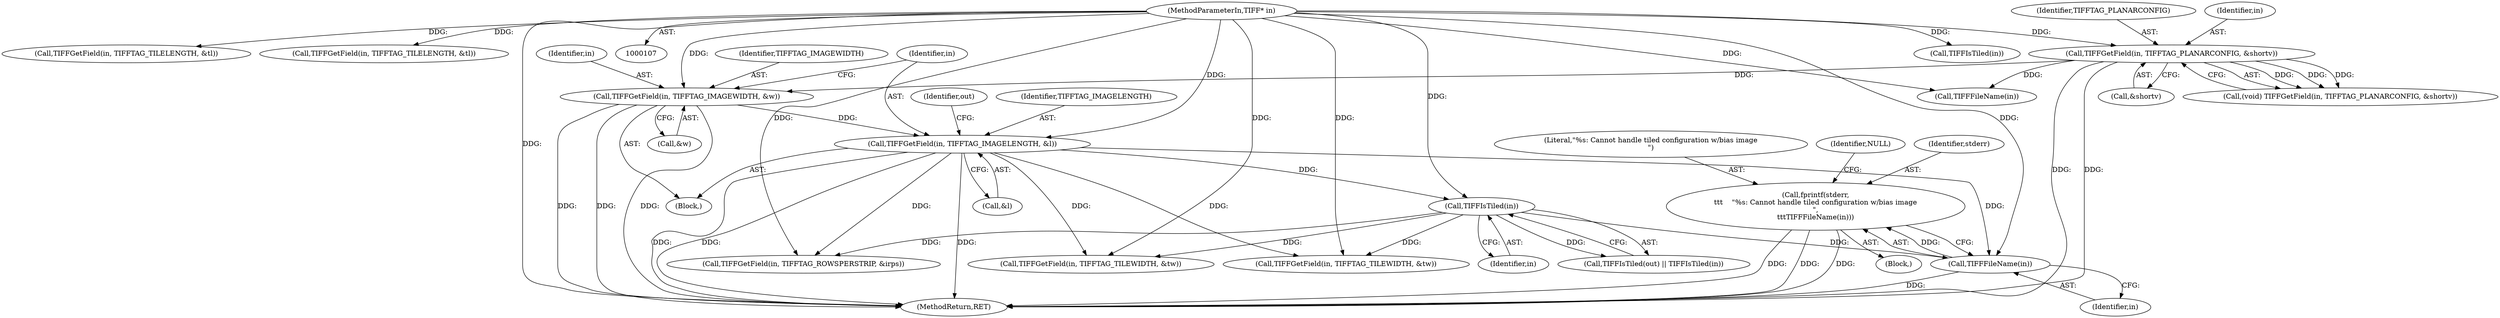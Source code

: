 digraph "1_libtiff_5c080298d59efa53264d7248bbe3a04660db6ef7_1@API" {
"1000189" [label="(Call,fprintf(stderr,\n\t\t\t    \"%s: Cannot handle tiled configuration w/bias image\n\",\n\t\t\tTIFFFileName(in)))"];
"1000192" [label="(Call,TIFFFileName(in))"];
"1000151" [label="(Call,TIFFGetField(in, TIFFTAG_IMAGELENGTH, &l))"];
"1000146" [label="(Call,TIFFGetField(in, TIFFTAG_IMAGEWIDTH, &w))"];
"1000121" [label="(Call,TIFFGetField(in, TIFFTAG_PLANARCONFIG, &shortv))"];
"1000108" [label="(MethodParameterIn,TIFF* in)"];
"1000161" [label="(Call,TIFFIsTiled(in))"];
"1000191" [label="(Literal,\"%s: Cannot handle tiled configuration w/bias image\n\")"];
"1000300" [label="(MethodReturn,RET)"];
"1000146" [label="(Call,TIFFGetField(in, TIFFTAG_IMAGEWIDTH, &w))"];
"1000112" [label="(Block,)"];
"1000231" [label="(Call,TIFFGetField(in, TIFFTAG_TILEWIDTH, &tw))"];
"1000122" [label="(Identifier,in)"];
"1000254" [label="(Call,TIFFIsTiled(in))"];
"1000195" [label="(Identifier,NULL)"];
"1000152" [label="(Identifier,in)"];
"1000148" [label="(Identifier,TIFFTAG_IMAGEWIDTH)"];
"1000192" [label="(Call,TIFFFileName(in))"];
"1000160" [label="(Identifier,out)"];
"1000147" [label="(Identifier,in)"];
"1000108" [label="(MethodParameterIn,TIFF* in)"];
"1000158" [label="(Call,TIFFIsTiled(out) || TIFFIsTiled(in))"];
"1000154" [label="(Call,&l)"];
"1000151" [label="(Call,TIFFGetField(in, TIFFTAG_IMAGELENGTH, &l))"];
"1000193" [label="(Identifier,in)"];
"1000171" [label="(Call,TIFFGetField(in, TIFFTAG_ROWSPERSTRIP, &irps))"];
"1000190" [label="(Identifier,stderr)"];
"1000236" [label="(Call,TIFFGetField(in, TIFFTAG_TILELENGTH, &tl))"];
"1000212" [label="(Call,TIFFGetField(in, TIFFTAG_TILELENGTH, &tl))"];
"1000149" [label="(Call,&w)"];
"1000202" [label="(Call,TIFFGetField(in, TIFFTAG_TILEWIDTH, &tw))"];
"1000153" [label="(Identifier,TIFFTAG_IMAGELENGTH)"];
"1000121" [label="(Call,TIFFGetField(in, TIFFTAG_PLANARCONFIG, &shortv))"];
"1000162" [label="(Identifier,in)"];
"1000142" [label="(Call,TIFFFileName(in))"];
"1000188" [label="(Block,)"];
"1000123" [label="(Identifier,TIFFTAG_PLANARCONFIG)"];
"1000161" [label="(Call,TIFFIsTiled(in))"];
"1000189" [label="(Call,fprintf(stderr,\n\t\t\t    \"%s: Cannot handle tiled configuration w/bias image\n\",\n\t\t\tTIFFFileName(in)))"];
"1000124" [label="(Call,&shortv)"];
"1000119" [label="(Call,(void) TIFFGetField(in, TIFFTAG_PLANARCONFIG, &shortv))"];
"1000189" -> "1000188"  [label="AST: "];
"1000189" -> "1000192"  [label="CFG: "];
"1000190" -> "1000189"  [label="AST: "];
"1000191" -> "1000189"  [label="AST: "];
"1000192" -> "1000189"  [label="AST: "];
"1000195" -> "1000189"  [label="CFG: "];
"1000189" -> "1000300"  [label="DDG: "];
"1000189" -> "1000300"  [label="DDG: "];
"1000189" -> "1000300"  [label="DDG: "];
"1000192" -> "1000189"  [label="DDG: "];
"1000192" -> "1000193"  [label="CFG: "];
"1000193" -> "1000192"  [label="AST: "];
"1000192" -> "1000300"  [label="DDG: "];
"1000151" -> "1000192"  [label="DDG: "];
"1000161" -> "1000192"  [label="DDG: "];
"1000108" -> "1000192"  [label="DDG: "];
"1000151" -> "1000112"  [label="AST: "];
"1000151" -> "1000154"  [label="CFG: "];
"1000152" -> "1000151"  [label="AST: "];
"1000153" -> "1000151"  [label="AST: "];
"1000154" -> "1000151"  [label="AST: "];
"1000160" -> "1000151"  [label="CFG: "];
"1000151" -> "1000300"  [label="DDG: "];
"1000151" -> "1000300"  [label="DDG: "];
"1000151" -> "1000300"  [label="DDG: "];
"1000146" -> "1000151"  [label="DDG: "];
"1000108" -> "1000151"  [label="DDG: "];
"1000151" -> "1000161"  [label="DDG: "];
"1000151" -> "1000171"  [label="DDG: "];
"1000151" -> "1000202"  [label="DDG: "];
"1000151" -> "1000231"  [label="DDG: "];
"1000146" -> "1000112"  [label="AST: "];
"1000146" -> "1000149"  [label="CFG: "];
"1000147" -> "1000146"  [label="AST: "];
"1000148" -> "1000146"  [label="AST: "];
"1000149" -> "1000146"  [label="AST: "];
"1000152" -> "1000146"  [label="CFG: "];
"1000146" -> "1000300"  [label="DDG: "];
"1000146" -> "1000300"  [label="DDG: "];
"1000146" -> "1000300"  [label="DDG: "];
"1000121" -> "1000146"  [label="DDG: "];
"1000108" -> "1000146"  [label="DDG: "];
"1000121" -> "1000119"  [label="AST: "];
"1000121" -> "1000124"  [label="CFG: "];
"1000122" -> "1000121"  [label="AST: "];
"1000123" -> "1000121"  [label="AST: "];
"1000124" -> "1000121"  [label="AST: "];
"1000119" -> "1000121"  [label="CFG: "];
"1000121" -> "1000300"  [label="DDG: "];
"1000121" -> "1000300"  [label="DDG: "];
"1000121" -> "1000119"  [label="DDG: "];
"1000121" -> "1000119"  [label="DDG: "];
"1000121" -> "1000119"  [label="DDG: "];
"1000108" -> "1000121"  [label="DDG: "];
"1000121" -> "1000142"  [label="DDG: "];
"1000108" -> "1000107"  [label="AST: "];
"1000108" -> "1000300"  [label="DDG: "];
"1000108" -> "1000142"  [label="DDG: "];
"1000108" -> "1000161"  [label="DDG: "];
"1000108" -> "1000171"  [label="DDG: "];
"1000108" -> "1000202"  [label="DDG: "];
"1000108" -> "1000212"  [label="DDG: "];
"1000108" -> "1000231"  [label="DDG: "];
"1000108" -> "1000236"  [label="DDG: "];
"1000108" -> "1000254"  [label="DDG: "];
"1000161" -> "1000158"  [label="AST: "];
"1000161" -> "1000162"  [label="CFG: "];
"1000162" -> "1000161"  [label="AST: "];
"1000158" -> "1000161"  [label="CFG: "];
"1000161" -> "1000158"  [label="DDG: "];
"1000161" -> "1000171"  [label="DDG: "];
"1000161" -> "1000202"  [label="DDG: "];
"1000161" -> "1000231"  [label="DDG: "];
}
